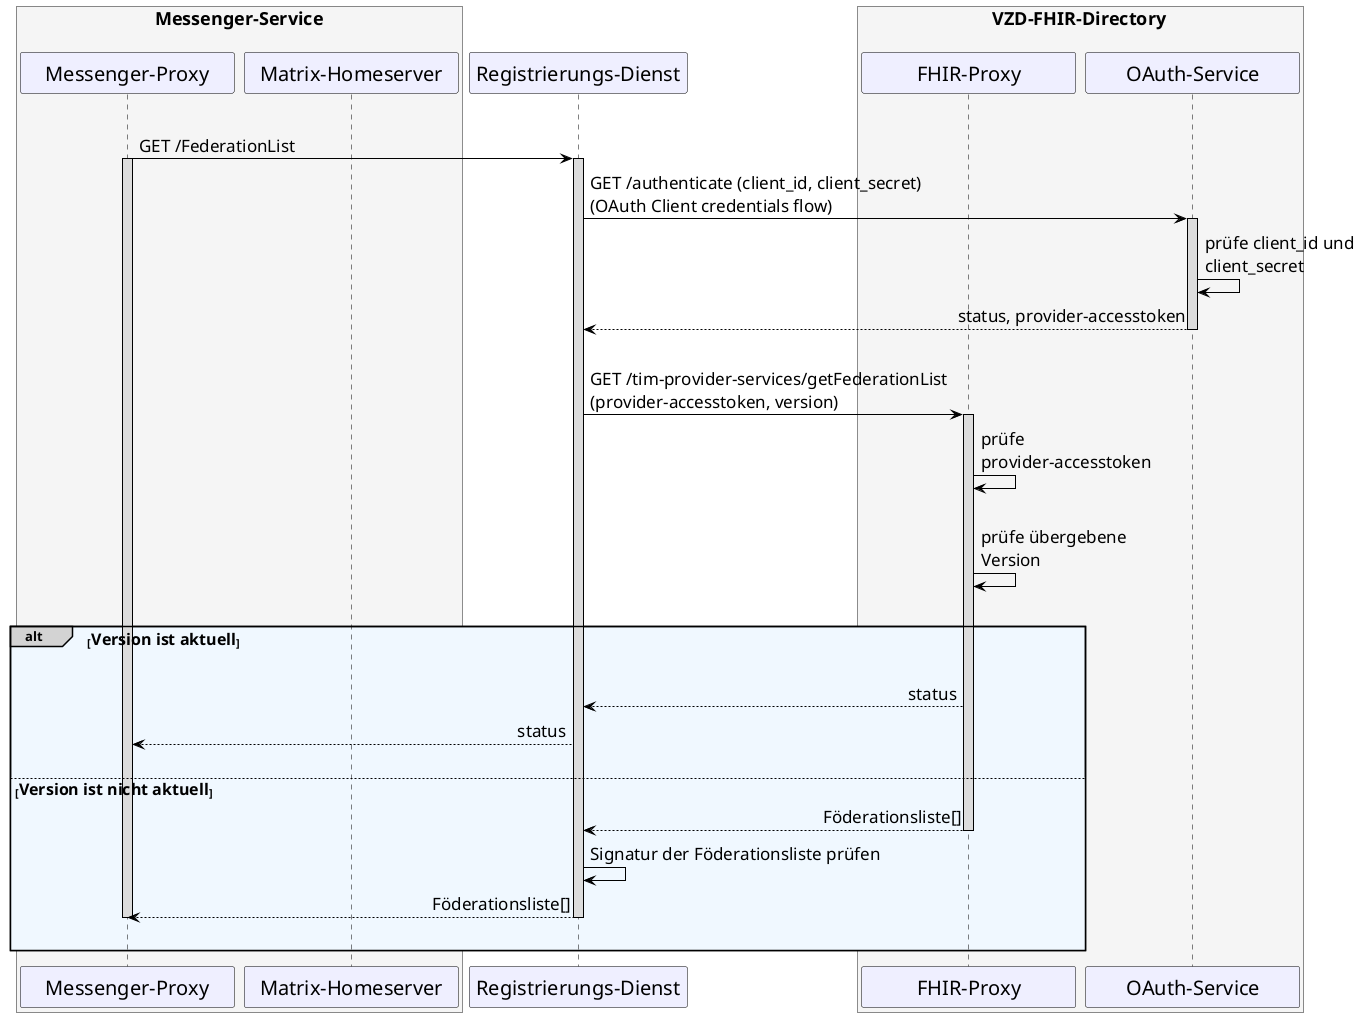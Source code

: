 /' 
# TI-Messenger 1.1
# TI-Messenger-Dienst
# UC - 10064
# Sequence Diagram
# Name: Föderationszugehörigkeit eines Messenger-Service prüfen
'/

@startuml
skinparam sequenceMessageAlign direction
skinparam minClassWidth 200
skinparam BoxPadding 1
skinparam sequenceReferenceHeaderBackgroundColor palegreen
scale max 2048 width

skinparam sequence {
ArrowColor black
ArrowFontSize 17
ActorBorderColor black
LifeLineBorderColor black
LifeLineBackgroundColor Gainsboro

ParticipantBorderColor Motivation
ParticipantBackgroundColor Motivation
ParticipantFontName Impact
ParticipantFontSize 20
ParticipantFontColor black
ParticipantBorderColor Black
ParticipantBackgroundColor MOTIVATION

ActorBackgroundColor Gainsboro
ActorFontColor black
ActorFontSize 20
ActorFontName Aapex
}
    box <size:18>Messenger-Service\n #WhiteSmoke
    participant MP as "Messenger-Proxy"
    participant MH as "Matrix-Homeserver"
    end box
    participant RD as "Registrierungs-Dienst"
    box <size:18>VZD-FHIR-Directory</size> #WhiteSmoke
      participant FP as "FHIR-Proxy"
      participant AS as "OAuth-Service"
    end box

  |||
  MP->RD: GET /FederationList 
    Activate MP
    Activate RD

  RD->AS: GET /authenticate (client_id, client_secret) \n(OAuth Client credentials flow)
    Activate AS
  AS->AS: prüfe client_id und \nclient_secret
  AS-->RD: status, provider-accesstoken 
    Deactivate AS  

  |||
  RD->FP: GET /tim-provider-services/getFederationList \n(provider-accesstoken, version)
    Activate FP
  FP->FP: prüfe \nprovider-accesstoken
  |||
  FP->FP: prüfe übergebene \nVersion

|||
alt#LightGrey #AliceBlue <size:16>Version ist aktuell</size>
|||    

    FP-->RD: status
    RD-->MP: status
    |||
    
    else <size:16>Version ist nicht aktuell</size>
       FP-->RD: Föderationsliste[]
        Deactivate FP
       RD->RD: Signatur der Föderationsliste prüfen
      RD-->MP: Föderationsliste[]
        Deactivate RD
        deactivate MP
    |||
end
@enduml
